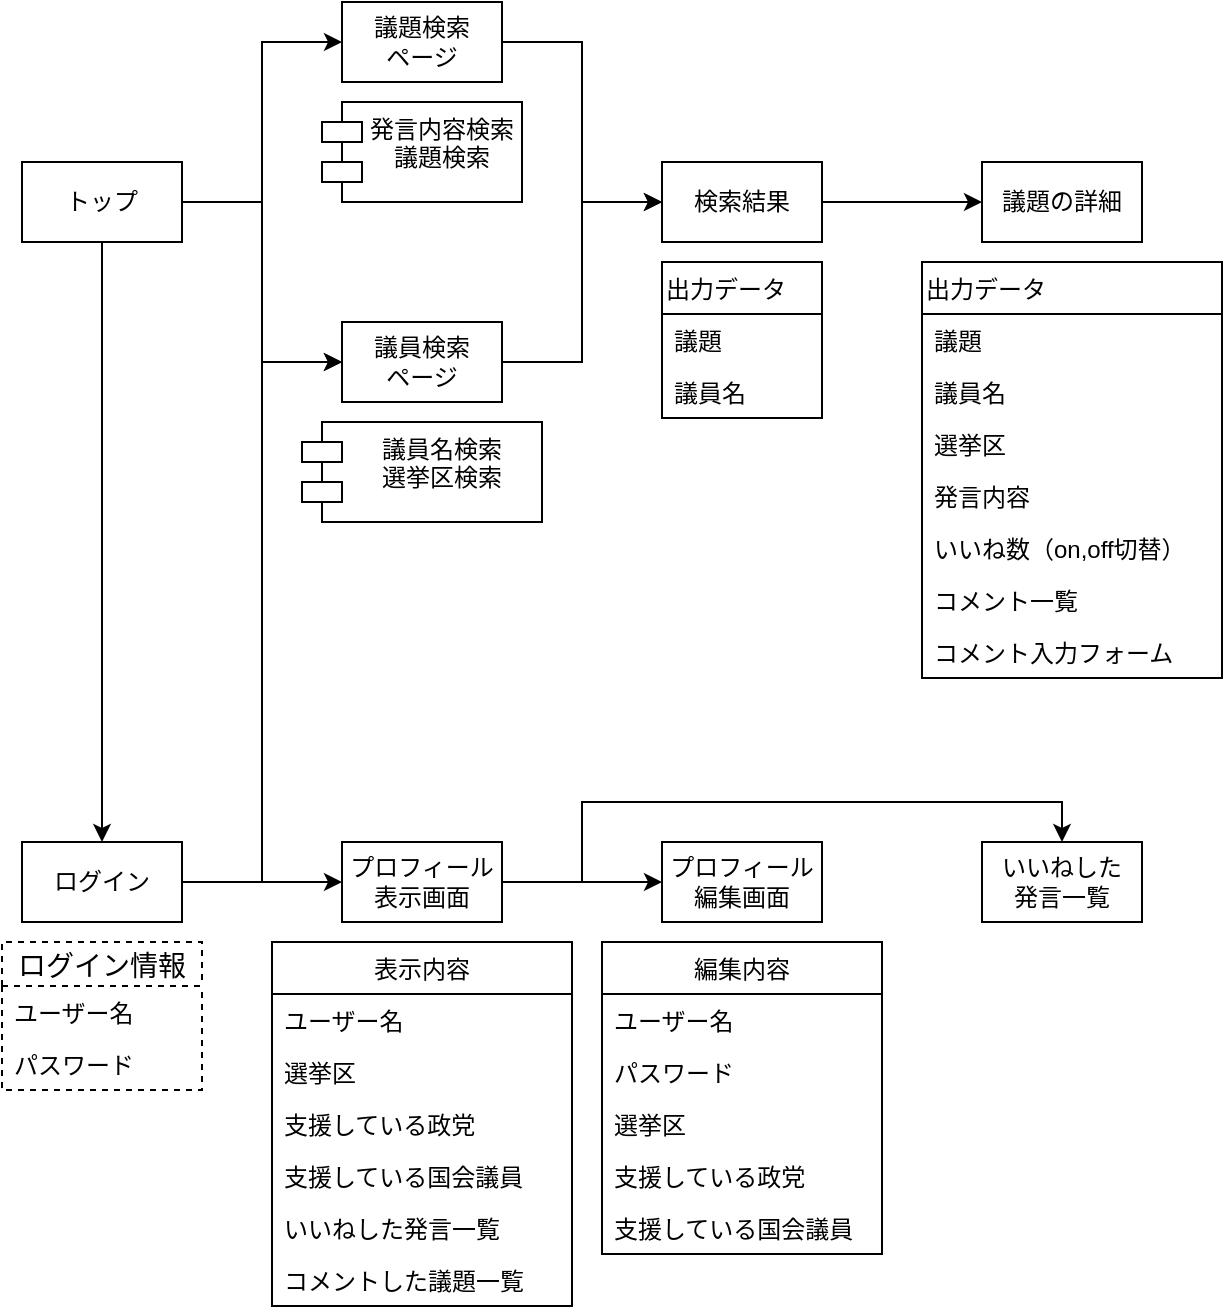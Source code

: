 <mxfile version="12.7.9" type="github">
  <diagram id="0rO4H0AOjrc8wskct2MH" name="ページ1">
    <mxGraphModel dx="788" dy="538" grid="1" gridSize="10" guides="1" tooltips="1" connect="1" arrows="1" fold="1" page="1" pageScale="1" pageWidth="827" pageHeight="1169" math="0" shadow="0">
      <root>
        <mxCell id="0" />
        <mxCell id="1" parent="0" />
        <mxCell id="8d0hMVgpY54n9cvfxiN_-3" value="" style="edgeStyle=orthogonalEdgeStyle;rounded=0;orthogonalLoop=1;jettySize=auto;html=1;entryX=0;entryY=0.5;entryDx=0;entryDy=0;" parent="1" source="8d0hMVgpY54n9cvfxiN_-1" target="8d0hMVgpY54n9cvfxiN_-2" edge="1">
          <mxGeometry relative="1" as="geometry" />
        </mxCell>
        <mxCell id="8d0hMVgpY54n9cvfxiN_-5" value="" style="edgeStyle=orthogonalEdgeStyle;rounded=0;orthogonalLoop=1;jettySize=auto;html=1;entryX=0;entryY=0.5;entryDx=0;entryDy=0;" parent="1" source="8d0hMVgpY54n9cvfxiN_-1" target="8d0hMVgpY54n9cvfxiN_-4" edge="1">
          <mxGeometry relative="1" as="geometry" />
        </mxCell>
        <mxCell id="k88-d9VjDGWnWwPNP36y-23" value="" style="edgeStyle=orthogonalEdgeStyle;rounded=0;orthogonalLoop=1;jettySize=auto;html=1;entryX=0.5;entryY=0;entryDx=0;entryDy=0;" edge="1" parent="1" source="8d0hMVgpY54n9cvfxiN_-1" target="dAQDUS-45XpWEjmuFLyP-19">
          <mxGeometry relative="1" as="geometry">
            <mxPoint x="80" y="240" as="targetPoint" />
          </mxGeometry>
        </mxCell>
        <mxCell id="8d0hMVgpY54n9cvfxiN_-1" value="トップ" style="rounded=0;whiteSpace=wrap;html=1;" parent="1" vertex="1">
          <mxGeometry x="40" y="120" width="80" height="40" as="geometry" />
        </mxCell>
        <mxCell id="8d0hMVgpY54n9cvfxiN_-10" value="" style="edgeStyle=orthogonalEdgeStyle;rounded=0;orthogonalLoop=1;jettySize=auto;html=1;entryX=0;entryY=0.5;entryDx=0;entryDy=0;" parent="1" source="8d0hMVgpY54n9cvfxiN_-4" target="8d0hMVgpY54n9cvfxiN_-8" edge="1">
          <mxGeometry relative="1" as="geometry">
            <mxPoint x="360" y="180" as="targetPoint" />
          </mxGeometry>
        </mxCell>
        <mxCell id="8d0hMVgpY54n9cvfxiN_-4" value="議員検索&lt;br&gt;ページ" style="rounded=0;whiteSpace=wrap;html=1;" parent="1" vertex="1">
          <mxGeometry x="200" y="200" width="80" height="40" as="geometry" />
        </mxCell>
        <mxCell id="8d0hMVgpY54n9cvfxiN_-9" value="" style="edgeStyle=orthogonalEdgeStyle;rounded=0;orthogonalLoop=1;jettySize=auto;html=1;entryX=0;entryY=0.5;entryDx=0;entryDy=0;" parent="1" source="8d0hMVgpY54n9cvfxiN_-2" target="8d0hMVgpY54n9cvfxiN_-8" edge="1">
          <mxGeometry relative="1" as="geometry" />
        </mxCell>
        <mxCell id="8d0hMVgpY54n9cvfxiN_-2" value="議題検索&lt;br&gt;ページ" style="rounded=0;whiteSpace=wrap;html=1;" parent="1" vertex="1">
          <mxGeometry x="200" y="40" width="80" height="40" as="geometry" />
        </mxCell>
        <mxCell id="8d0hMVgpY54n9cvfxiN_-12" value="" style="edgeStyle=orthogonalEdgeStyle;rounded=0;orthogonalLoop=1;jettySize=auto;html=1;" parent="1" source="8d0hMVgpY54n9cvfxiN_-8" target="8d0hMVgpY54n9cvfxiN_-11" edge="1">
          <mxGeometry relative="1" as="geometry" />
        </mxCell>
        <mxCell id="8d0hMVgpY54n9cvfxiN_-8" value="検索結果" style="rounded=0;whiteSpace=wrap;html=1;" parent="1" vertex="1">
          <mxGeometry x="360" y="120" width="80" height="40" as="geometry" />
        </mxCell>
        <mxCell id="8d0hMVgpY54n9cvfxiN_-11" value="議題の詳細" style="rounded=0;whiteSpace=wrap;html=1;" parent="1" vertex="1">
          <mxGeometry x="520" y="120" width="80" height="40" as="geometry" />
        </mxCell>
        <mxCell id="8d0hMVgpY54n9cvfxiN_-17" style="edgeStyle=orthogonalEdgeStyle;rounded=0;orthogonalLoop=1;jettySize=auto;html=1;exitX=0.5;exitY=1;exitDx=0;exitDy=0;exitPerimeter=0;" parent="1" edge="1">
          <mxGeometry relative="1" as="geometry">
            <mxPoint x="240" y="170" as="sourcePoint" />
            <mxPoint x="240" y="170" as="targetPoint" />
          </mxGeometry>
        </mxCell>
        <mxCell id="8d0hMVgpY54n9cvfxiN_-18" value="発言内容検索&#xa;議題検索" style="shape=module;align=left;spacingLeft=20;align=center;verticalAlign=top;" parent="1" vertex="1">
          <mxGeometry x="190" y="90" width="100" height="50" as="geometry" />
        </mxCell>
        <mxCell id="8d0hMVgpY54n9cvfxiN_-19" value="議員名検索&#xa;選挙区検索" style="shape=module;align=left;spacingLeft=20;align=center;verticalAlign=top;" parent="1" vertex="1">
          <mxGeometry x="180" y="250" width="120" height="50" as="geometry" />
        </mxCell>
        <mxCell id="dAQDUS-45XpWEjmuFLyP-4" value="出力データ" style="swimlane;fontStyle=0;childLayout=stackLayout;horizontal=1;startSize=26;fillColor=none;horizontalStack=0;resizeParent=1;resizeParentMax=0;resizeLast=0;collapsible=1;marginBottom=0;align=left;" parent="1" vertex="1">
          <mxGeometry x="360" y="170" width="80" height="78" as="geometry">
            <mxRectangle x="360" y="170" width="90" height="26" as="alternateBounds" />
          </mxGeometry>
        </mxCell>
        <mxCell id="dAQDUS-45XpWEjmuFLyP-5" value="議題" style="text;strokeColor=none;fillColor=none;align=left;verticalAlign=top;spacingLeft=4;spacingRight=4;overflow=hidden;rotatable=0;points=[[0,0.5],[1,0.5]];portConstraint=eastwest;" parent="dAQDUS-45XpWEjmuFLyP-4" vertex="1">
          <mxGeometry y="26" width="80" height="26" as="geometry" />
        </mxCell>
        <mxCell id="dAQDUS-45XpWEjmuFLyP-6" value="議員名" style="text;strokeColor=none;fillColor=none;align=left;verticalAlign=top;spacingLeft=4;spacingRight=4;overflow=hidden;rotatable=0;points=[[0,0.5],[1,0.5]];portConstraint=eastwest;" parent="dAQDUS-45XpWEjmuFLyP-4" vertex="1">
          <mxGeometry y="52" width="80" height="26" as="geometry" />
        </mxCell>
        <mxCell id="dAQDUS-45XpWEjmuFLyP-8" value="出力データ" style="swimlane;fontStyle=0;childLayout=stackLayout;horizontal=1;startSize=26;fillColor=none;horizontalStack=0;resizeParent=1;resizeParentMax=0;resizeLast=0;collapsible=1;marginBottom=0;align=left;" parent="1" vertex="1">
          <mxGeometry x="490" y="170" width="150" height="208" as="geometry">
            <mxRectangle x="520" y="170" width="90" height="26" as="alternateBounds" />
          </mxGeometry>
        </mxCell>
        <mxCell id="dAQDUS-45XpWEjmuFLyP-9" value="議題" style="text;strokeColor=none;fillColor=none;align=left;verticalAlign=top;spacingLeft=4;spacingRight=4;overflow=hidden;rotatable=0;points=[[0,0.5],[1,0.5]];portConstraint=eastwest;" parent="dAQDUS-45XpWEjmuFLyP-8" vertex="1">
          <mxGeometry y="26" width="150" height="26" as="geometry" />
        </mxCell>
        <mxCell id="dAQDUS-45XpWEjmuFLyP-10" value="議員名" style="text;strokeColor=none;fillColor=none;align=left;verticalAlign=top;spacingLeft=4;spacingRight=4;overflow=hidden;rotatable=0;points=[[0,0.5],[1,0.5]];portConstraint=eastwest;" parent="dAQDUS-45XpWEjmuFLyP-8" vertex="1">
          <mxGeometry y="52" width="150" height="26" as="geometry" />
        </mxCell>
        <mxCell id="dAQDUS-45XpWEjmuFLyP-11" value="選挙区" style="text;strokeColor=none;fillColor=none;align=left;verticalAlign=top;spacingLeft=4;spacingRight=4;overflow=hidden;rotatable=0;points=[[0,0.5],[1,0.5]];portConstraint=eastwest;" parent="dAQDUS-45XpWEjmuFLyP-8" vertex="1">
          <mxGeometry y="78" width="150" height="26" as="geometry" />
        </mxCell>
        <mxCell id="dAQDUS-45XpWEjmuFLyP-18" value="発言内容" style="text;strokeColor=none;fillColor=none;align=left;verticalAlign=top;spacingLeft=4;spacingRight=4;overflow=hidden;rotatable=0;points=[[0,0.5],[1,0.5]];portConstraint=eastwest;" parent="dAQDUS-45XpWEjmuFLyP-8" vertex="1">
          <mxGeometry y="104" width="150" height="26" as="geometry" />
        </mxCell>
        <mxCell id="k88-d9VjDGWnWwPNP36y-26" value="いいね数（on,off切替）" style="text;strokeColor=none;fillColor=none;align=left;verticalAlign=top;spacingLeft=4;spacingRight=4;overflow=hidden;rotatable=0;points=[[0,0.5],[1,0.5]];portConstraint=eastwest;" vertex="1" parent="dAQDUS-45XpWEjmuFLyP-8">
          <mxGeometry y="130" width="150" height="26" as="geometry" />
        </mxCell>
        <mxCell id="k88-d9VjDGWnWwPNP36y-27" value="コメント一覧" style="text;strokeColor=none;fillColor=none;align=left;verticalAlign=top;spacingLeft=4;spacingRight=4;overflow=hidden;rotatable=0;points=[[0,0.5],[1,0.5]];portConstraint=eastwest;" vertex="1" parent="dAQDUS-45XpWEjmuFLyP-8">
          <mxGeometry y="156" width="150" height="26" as="geometry" />
        </mxCell>
        <mxCell id="k88-d9VjDGWnWwPNP36y-28" value="コメント入力フォーム" style="text;strokeColor=none;fillColor=none;align=left;verticalAlign=top;spacingLeft=4;spacingRight=4;overflow=hidden;rotatable=0;points=[[0,0.5],[1,0.5]];portConstraint=eastwest;" vertex="1" parent="dAQDUS-45XpWEjmuFLyP-8">
          <mxGeometry y="182" width="150" height="26" as="geometry" />
        </mxCell>
        <mxCell id="k88-d9VjDGWnWwPNP36y-24" style="edgeStyle=orthogonalEdgeStyle;rounded=0;orthogonalLoop=1;jettySize=auto;html=1;exitX=1;exitY=0.5;exitDx=0;exitDy=0;entryX=0;entryY=0.5;entryDx=0;entryDy=0;" edge="1" parent="1" source="dAQDUS-45XpWEjmuFLyP-19" target="dAQDUS-45XpWEjmuFLyP-22">
          <mxGeometry relative="1" as="geometry" />
        </mxCell>
        <mxCell id="k88-d9VjDGWnWwPNP36y-25" style="edgeStyle=orthogonalEdgeStyle;rounded=0;orthogonalLoop=1;jettySize=auto;html=1;exitX=1;exitY=0.5;exitDx=0;exitDy=0;entryX=0;entryY=0.5;entryDx=0;entryDy=0;" edge="1" parent="1" source="dAQDUS-45XpWEjmuFLyP-19" target="8d0hMVgpY54n9cvfxiN_-4">
          <mxGeometry relative="1" as="geometry" />
        </mxCell>
        <mxCell id="dAQDUS-45XpWEjmuFLyP-19" value="ログイン" style="rounded=0;whiteSpace=wrap;html=1;align=center;" parent="1" vertex="1">
          <mxGeometry x="40" y="460" width="80" height="40" as="geometry" />
        </mxCell>
        <mxCell id="dAQDUS-45XpWEjmuFLyP-25" value="" style="edgeStyle=orthogonalEdgeStyle;rounded=0;orthogonalLoop=1;jettySize=auto;html=1;" parent="1" source="dAQDUS-45XpWEjmuFLyP-22" target="dAQDUS-45XpWEjmuFLyP-24" edge="1">
          <mxGeometry relative="1" as="geometry" />
        </mxCell>
        <mxCell id="k88-d9VjDGWnWwPNP36y-21" value="" style="edgeStyle=orthogonalEdgeStyle;rounded=0;orthogonalLoop=1;jettySize=auto;html=1;entryX=0.5;entryY=0;entryDx=0;entryDy=0;" edge="1" parent="1" source="dAQDUS-45XpWEjmuFLyP-22" target="k88-d9VjDGWnWwPNP36y-20">
          <mxGeometry relative="1" as="geometry">
            <Array as="points">
              <mxPoint x="320" y="480" />
              <mxPoint x="320" y="440" />
              <mxPoint x="560" y="440" />
            </Array>
          </mxGeometry>
        </mxCell>
        <mxCell id="dAQDUS-45XpWEjmuFLyP-22" value="プロフィール&lt;br&gt;表示画面" style="rounded=0;whiteSpace=wrap;html=1;align=center;" parent="1" vertex="1">
          <mxGeometry x="200" y="460" width="80" height="40" as="geometry" />
        </mxCell>
        <mxCell id="k88-d9VjDGWnWwPNP36y-20" value="いいねした&lt;br&gt;発言一覧" style="rounded=0;whiteSpace=wrap;html=1;align=center;" vertex="1" parent="1">
          <mxGeometry x="520" y="460" width="80" height="40" as="geometry" />
        </mxCell>
        <mxCell id="dAQDUS-45XpWEjmuFLyP-24" value="プロフィール&lt;br&gt;編集画面" style="rounded=0;whiteSpace=wrap;html=1;align=center;" parent="1" vertex="1">
          <mxGeometry x="360" y="460" width="80" height="40" as="geometry" />
        </mxCell>
        <mxCell id="dAQDUS-45XpWEjmuFLyP-27" value="ログイン情報" style="swimlane;fontStyle=0;childLayout=stackLayout;horizontal=1;startSize=22;fillColor=none;horizontalStack=0;resizeParent=1;resizeParentMax=0;resizeLast=0;collapsible=1;marginBottom=0;swimlaneFillColor=#ffffff;align=center;fontSize=14;dashed=1;" parent="1" vertex="1">
          <mxGeometry x="30" y="510" width="100" height="74" as="geometry" />
        </mxCell>
        <mxCell id="dAQDUS-45XpWEjmuFLyP-28" value="ユーザー名" style="text;strokeColor=none;fillColor=none;spacingLeft=4;spacingRight=4;overflow=hidden;rotatable=0;points=[[0,0.5],[1,0.5]];portConstraint=eastwest;fontSize=12;" parent="dAQDUS-45XpWEjmuFLyP-27" vertex="1">
          <mxGeometry y="22" width="100" height="26" as="geometry" />
        </mxCell>
        <mxCell id="dAQDUS-45XpWEjmuFLyP-29" value="パスワード" style="text;strokeColor=none;fillColor=none;spacingLeft=4;spacingRight=4;overflow=hidden;rotatable=0;points=[[0,0.5],[1,0.5]];portConstraint=eastwest;fontSize=12;" parent="dAQDUS-45XpWEjmuFLyP-27" vertex="1">
          <mxGeometry y="48" width="100" height="26" as="geometry" />
        </mxCell>
        <mxCell id="k88-d9VjDGWnWwPNP36y-2" value="表示内容" style="swimlane;fontStyle=0;childLayout=stackLayout;horizontal=1;startSize=26;fillColor=none;horizontalStack=0;resizeParent=1;resizeParentMax=0;resizeLast=0;collapsible=1;marginBottom=0;" vertex="1" parent="1">
          <mxGeometry x="165" y="510" width="150" height="182" as="geometry" />
        </mxCell>
        <mxCell id="k88-d9VjDGWnWwPNP36y-3" value="ユーザー名" style="text;strokeColor=none;fillColor=none;align=left;verticalAlign=top;spacingLeft=4;spacingRight=4;overflow=hidden;rotatable=0;points=[[0,0.5],[1,0.5]];portConstraint=eastwest;" vertex="1" parent="k88-d9VjDGWnWwPNP36y-2">
          <mxGeometry y="26" width="150" height="26" as="geometry" />
        </mxCell>
        <mxCell id="k88-d9VjDGWnWwPNP36y-4" value="選挙区" style="text;strokeColor=none;fillColor=none;align=left;verticalAlign=top;spacingLeft=4;spacingRight=4;overflow=hidden;rotatable=0;points=[[0,0.5],[1,0.5]];portConstraint=eastwest;" vertex="1" parent="k88-d9VjDGWnWwPNP36y-2">
          <mxGeometry y="52" width="150" height="26" as="geometry" />
        </mxCell>
        <mxCell id="k88-d9VjDGWnWwPNP36y-5" value="支援している政党" style="text;strokeColor=none;fillColor=none;align=left;verticalAlign=top;spacingLeft=4;spacingRight=4;overflow=hidden;rotatable=0;points=[[0,0.5],[1,0.5]];portConstraint=eastwest;" vertex="1" parent="k88-d9VjDGWnWwPNP36y-2">
          <mxGeometry y="78" width="150" height="26" as="geometry" />
        </mxCell>
        <mxCell id="k88-d9VjDGWnWwPNP36y-18" value="支援している国会議員" style="text;strokeColor=none;fillColor=none;align=left;verticalAlign=top;spacingLeft=4;spacingRight=4;overflow=hidden;rotatable=0;points=[[0,0.5],[1,0.5]];portConstraint=eastwest;" vertex="1" parent="k88-d9VjDGWnWwPNP36y-2">
          <mxGeometry y="104" width="150" height="26" as="geometry" />
        </mxCell>
        <mxCell id="k88-d9VjDGWnWwPNP36y-19" value="いいねした発言一覧" style="text;strokeColor=none;fillColor=none;align=left;verticalAlign=top;spacingLeft=4;spacingRight=4;overflow=hidden;rotatable=0;points=[[0,0.5],[1,0.5]];portConstraint=eastwest;" vertex="1" parent="k88-d9VjDGWnWwPNP36y-2">
          <mxGeometry y="130" width="150" height="26" as="geometry" />
        </mxCell>
        <mxCell id="k88-d9VjDGWnWwPNP36y-9" value="コメントした議題一覧" style="text;strokeColor=none;fillColor=none;align=left;verticalAlign=top;spacingLeft=4;spacingRight=4;overflow=hidden;rotatable=0;points=[[0,0.5],[1,0.5]];portConstraint=eastwest;" vertex="1" parent="k88-d9VjDGWnWwPNP36y-2">
          <mxGeometry y="156" width="150" height="26" as="geometry" />
        </mxCell>
        <mxCell id="k88-d9VjDGWnWwPNP36y-10" value="編集内容" style="swimlane;fontStyle=0;childLayout=stackLayout;horizontal=1;startSize=26;fillColor=none;horizontalStack=0;resizeParent=1;resizeParentMax=0;resizeLast=0;collapsible=1;marginBottom=0;" vertex="1" parent="1">
          <mxGeometry x="330" y="510" width="140" height="156" as="geometry" />
        </mxCell>
        <mxCell id="k88-d9VjDGWnWwPNP36y-11" value="ユーザー名" style="text;strokeColor=none;fillColor=none;align=left;verticalAlign=top;spacingLeft=4;spacingRight=4;overflow=hidden;rotatable=0;points=[[0,0.5],[1,0.5]];portConstraint=eastwest;" vertex="1" parent="k88-d9VjDGWnWwPNP36y-10">
          <mxGeometry y="26" width="140" height="26" as="geometry" />
        </mxCell>
        <mxCell id="k88-d9VjDGWnWwPNP36y-12" value="パスワード" style="text;strokeColor=none;fillColor=none;align=left;verticalAlign=top;spacingLeft=4;spacingRight=4;overflow=hidden;rotatable=0;points=[[0,0.5],[1,0.5]];portConstraint=eastwest;" vertex="1" parent="k88-d9VjDGWnWwPNP36y-10">
          <mxGeometry y="52" width="140" height="26" as="geometry" />
        </mxCell>
        <mxCell id="k88-d9VjDGWnWwPNP36y-13" value="選挙区" style="text;strokeColor=none;fillColor=none;align=left;verticalAlign=top;spacingLeft=4;spacingRight=4;overflow=hidden;rotatable=0;points=[[0,0.5],[1,0.5]];portConstraint=eastwest;" vertex="1" parent="k88-d9VjDGWnWwPNP36y-10">
          <mxGeometry y="78" width="140" height="26" as="geometry" />
        </mxCell>
        <mxCell id="k88-d9VjDGWnWwPNP36y-14" value="支援している政党" style="text;strokeColor=none;fillColor=none;align=left;verticalAlign=top;spacingLeft=4;spacingRight=4;overflow=hidden;rotatable=0;points=[[0,0.5],[1,0.5]];portConstraint=eastwest;" vertex="1" parent="k88-d9VjDGWnWwPNP36y-10">
          <mxGeometry y="104" width="140" height="26" as="geometry" />
        </mxCell>
        <mxCell id="k88-d9VjDGWnWwPNP36y-15" value="支援している国会議員" style="text;strokeColor=none;fillColor=none;align=left;verticalAlign=top;spacingLeft=4;spacingRight=4;overflow=hidden;rotatable=0;points=[[0,0.5],[1,0.5]];portConstraint=eastwest;" vertex="1" parent="k88-d9VjDGWnWwPNP36y-10">
          <mxGeometry y="130" width="140" height="26" as="geometry" />
        </mxCell>
      </root>
    </mxGraphModel>
  </diagram>
</mxfile>
